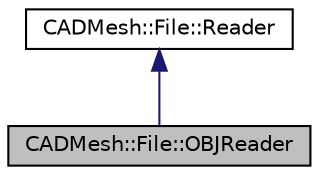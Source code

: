 digraph "CADMesh::File::OBJReader"
{
 // LATEX_PDF_SIZE
  edge [fontname="Helvetica",fontsize="10",labelfontname="Helvetica",labelfontsize="10"];
  node [fontname="Helvetica",fontsize="10",shape=record];
  Node1 [label="CADMesh::File::OBJReader",height=0.2,width=0.4,color="black", fillcolor="grey75", style="filled", fontcolor="black",tooltip=" "];
  Node2 -> Node1 [dir="back",color="midnightblue",fontsize="10",style="solid",fontname="Helvetica"];
  Node2 [label="CADMesh::File::Reader",height=0.2,width=0.4,color="black", fillcolor="white", style="filled",URL="$class_c_a_d_mesh_1_1_file_1_1_reader.html",tooltip=" "];
}
